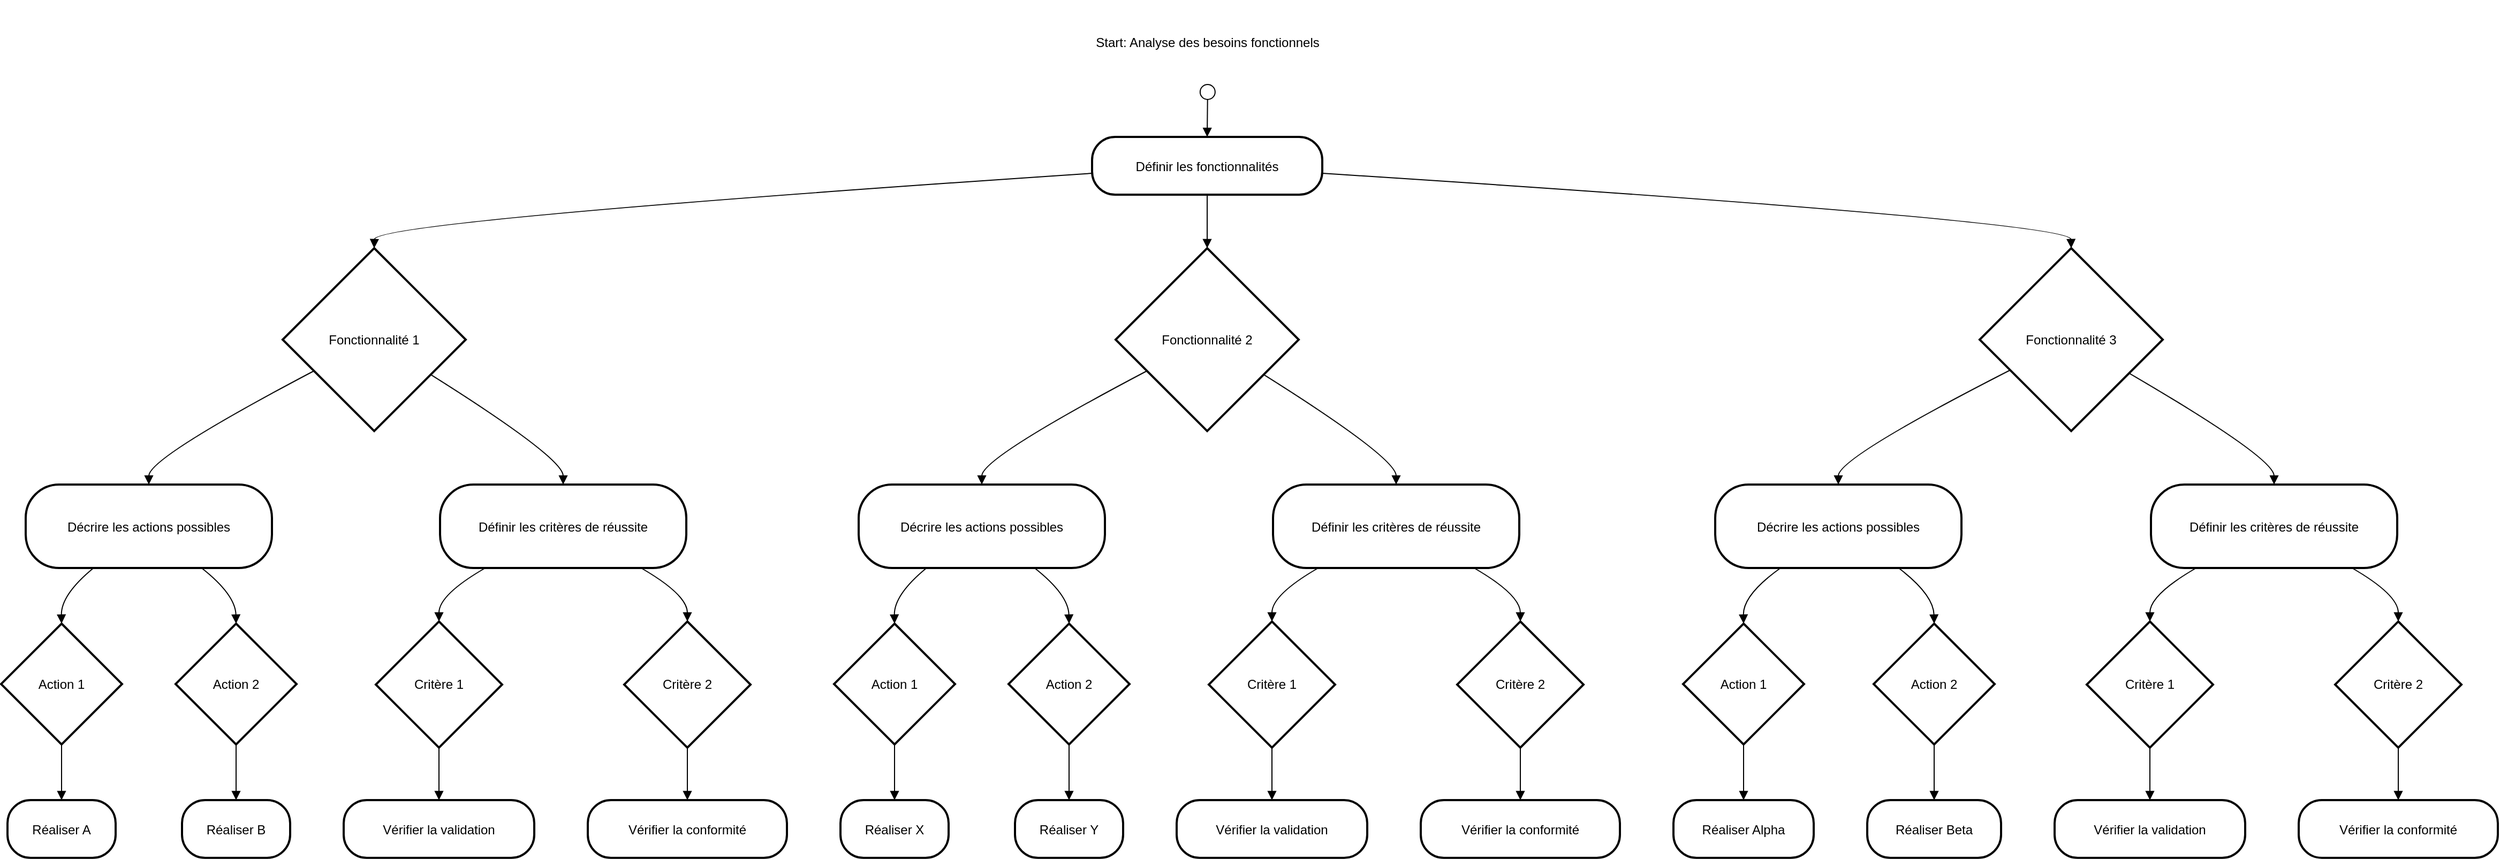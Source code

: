 <mxfile version="26.0.2">
  <diagram name="Page-1" id="yG1rlVYH2iOJjAeiIubU">
    <mxGraphModel>
      <root>
        <mxCell id="0" />
        <mxCell id="1" parent="0" />
        <mxCell id="2" value="Start: Analyse des besoins fonctionnels" style="fillColor=none;strokeColor=none;" vertex="1" parent="1">
          <mxGeometry x="1005" y="8" width="260" height="78" as="geometry" />
        </mxCell>
        <mxCell id="3" value="Définir les fonctionnalités" style="rounded=1;arcSize=40;strokeWidth=2" vertex="1" parent="1">
          <mxGeometry x="1027" y="136" width="215" height="54" as="geometry" />
        </mxCell>
        <mxCell id="4" value="Fonctionnalité 1" style="rhombus;strokeWidth=2;whiteSpace=wrap;" vertex="1" parent="1">
          <mxGeometry x="271" y="240" width="171" height="171" as="geometry" />
        </mxCell>
        <mxCell id="5" value="Décrire les actions possibles" style="rounded=1;arcSize=40;strokeWidth=2" vertex="1" parent="1">
          <mxGeometry x="31" y="461" width="230" height="78" as="geometry" />
        </mxCell>
        <mxCell id="6" value="Action 1" style="rhombus;strokeWidth=2;whiteSpace=wrap;" vertex="1" parent="1">
          <mxGeometry x="8" y="591" width="113" height="113" as="geometry" />
        </mxCell>
        <mxCell id="7" value="Réaliser A" style="rounded=1;arcSize=40;strokeWidth=2" vertex="1" parent="1">
          <mxGeometry x="14" y="756" width="101" height="54" as="geometry" />
        </mxCell>
        <mxCell id="8" value="Action 2" style="rhombus;strokeWidth=2;whiteSpace=wrap;" vertex="1" parent="1">
          <mxGeometry x="171" y="591" width="113" height="113" as="geometry" />
        </mxCell>
        <mxCell id="9" value="Réaliser B" style="rounded=1;arcSize=40;strokeWidth=2" vertex="1" parent="1">
          <mxGeometry x="177" y="756" width="101" height="54" as="geometry" />
        </mxCell>
        <mxCell id="10" value="Définir les critères de réussite" style="rounded=1;arcSize=40;strokeWidth=2" vertex="1" parent="1">
          <mxGeometry x="418" y="461" width="230" height="78" as="geometry" />
        </mxCell>
        <mxCell id="11" value="Critère 1" style="rhombus;strokeWidth=2;whiteSpace=wrap;" vertex="1" parent="1">
          <mxGeometry x="358" y="589" width="118" height="118" as="geometry" />
        </mxCell>
        <mxCell id="12" value="Vérifier la validation" style="rounded=1;arcSize=40;strokeWidth=2" vertex="1" parent="1">
          <mxGeometry x="328" y="756" width="178" height="54" as="geometry" />
        </mxCell>
        <mxCell id="13" value="Critère 2" style="rhombus;strokeWidth=2;whiteSpace=wrap;" vertex="1" parent="1">
          <mxGeometry x="590" y="589" width="118" height="118" as="geometry" />
        </mxCell>
        <mxCell id="14" value="Vérifier la conformité" style="rounded=1;arcSize=40;strokeWidth=2" vertex="1" parent="1">
          <mxGeometry x="556" y="756" width="186" height="54" as="geometry" />
        </mxCell>
        <mxCell id="15" value="Fonctionnalité 2" style="rhombus;strokeWidth=2;whiteSpace=wrap;" vertex="1" parent="1">
          <mxGeometry x="1049" y="240" width="171" height="171" as="geometry" />
        </mxCell>
        <mxCell id="16" value="Décrire les actions possibles" style="rounded=1;arcSize=40;strokeWidth=2" vertex="1" parent="1">
          <mxGeometry x="809" y="461" width="230" height="78" as="geometry" />
        </mxCell>
        <mxCell id="17" value="Action 1" style="rhombus;strokeWidth=2;whiteSpace=wrap;" vertex="1" parent="1">
          <mxGeometry x="786" y="591" width="113" height="113" as="geometry" />
        </mxCell>
        <mxCell id="18" value="Réaliser X" style="rounded=1;arcSize=40;strokeWidth=2" vertex="1" parent="1">
          <mxGeometry x="792" y="756" width="101" height="54" as="geometry" />
        </mxCell>
        <mxCell id="19" value="Action 2" style="rhombus;strokeWidth=2;whiteSpace=wrap;" vertex="1" parent="1">
          <mxGeometry x="949" y="591" width="113" height="113" as="geometry" />
        </mxCell>
        <mxCell id="20" value="Réaliser Y" style="rounded=1;arcSize=40;strokeWidth=2" vertex="1" parent="1">
          <mxGeometry x="955" y="756" width="101" height="54" as="geometry" />
        </mxCell>
        <mxCell id="21" value="Définir les critères de réussite" style="rounded=1;arcSize=40;strokeWidth=2" vertex="1" parent="1">
          <mxGeometry x="1196" y="461" width="230" height="78" as="geometry" />
        </mxCell>
        <mxCell id="22" value="Critère 1" style="rhombus;strokeWidth=2;whiteSpace=wrap;" vertex="1" parent="1">
          <mxGeometry x="1136" y="589" width="118" height="118" as="geometry" />
        </mxCell>
        <mxCell id="23" value="Vérifier la validation" style="rounded=1;arcSize=40;strokeWidth=2" vertex="1" parent="1">
          <mxGeometry x="1106" y="756" width="178" height="54" as="geometry" />
        </mxCell>
        <mxCell id="24" value="Critère 2" style="rhombus;strokeWidth=2;whiteSpace=wrap;" vertex="1" parent="1">
          <mxGeometry x="1368" y="589" width="118" height="118" as="geometry" />
        </mxCell>
        <mxCell id="25" value="Vérifier la conformité" style="rounded=1;arcSize=40;strokeWidth=2" vertex="1" parent="1">
          <mxGeometry x="1334" y="756" width="186" height="54" as="geometry" />
        </mxCell>
        <mxCell id="26" value="Fonctionnalité 3" style="rhombus;strokeWidth=2;whiteSpace=wrap;" vertex="1" parent="1">
          <mxGeometry x="1856" y="240" width="171" height="171" as="geometry" />
        </mxCell>
        <mxCell id="27" value="Décrire les actions possibles" style="rounded=1;arcSize=40;strokeWidth=2" vertex="1" parent="1">
          <mxGeometry x="1609" y="461" width="230" height="78" as="geometry" />
        </mxCell>
        <mxCell id="28" value="Action 1" style="rhombus;strokeWidth=2;whiteSpace=wrap;" vertex="1" parent="1">
          <mxGeometry x="1579" y="591" width="113" height="113" as="geometry" />
        </mxCell>
        <mxCell id="29" value="Réaliser Alpha" style="rounded=1;arcSize=40;strokeWidth=2" vertex="1" parent="1">
          <mxGeometry x="1570" y="756" width="131" height="54" as="geometry" />
        </mxCell>
        <mxCell id="30" value="Action 2" style="rhombus;strokeWidth=2;whiteSpace=wrap;" vertex="1" parent="1">
          <mxGeometry x="1757" y="591" width="113" height="113" as="geometry" />
        </mxCell>
        <mxCell id="31" value="Réaliser Beta" style="rounded=1;arcSize=40;strokeWidth=2" vertex="1" parent="1">
          <mxGeometry x="1751" y="756" width="125" height="54" as="geometry" />
        </mxCell>
        <mxCell id="32" value="Définir les critères de réussite" style="rounded=1;arcSize=40;strokeWidth=2" vertex="1" parent="1">
          <mxGeometry x="2016" y="461" width="230" height="78" as="geometry" />
        </mxCell>
        <mxCell id="33" value="Critère 1" style="rhombus;strokeWidth=2;whiteSpace=wrap;" vertex="1" parent="1">
          <mxGeometry x="1956" y="589" width="118" height="118" as="geometry" />
        </mxCell>
        <mxCell id="34" value="Vérifier la validation" style="rounded=1;arcSize=40;strokeWidth=2" vertex="1" parent="1">
          <mxGeometry x="1926" y="756" width="178" height="54" as="geometry" />
        </mxCell>
        <mxCell id="35" value="Critère 2" style="rhombus;strokeWidth=2;whiteSpace=wrap;" vertex="1" parent="1">
          <mxGeometry x="2188" y="589" width="118" height="118" as="geometry" />
        </mxCell>
        <mxCell id="36" value="Vérifier la conformité" style="rounded=1;arcSize=40;strokeWidth=2" vertex="1" parent="1">
          <mxGeometry x="2154" y="756" width="186" height="54" as="geometry" />
        </mxCell>
        <mxCell id="37" value="" style="curved=1;startArrow=circle;startFill=0;endArrow=block;exitX=0.5;exitY=1;entryX=0.5;entryY=0;" edge="1" parent="1" source="2" target="3">
          <mxGeometry relative="1" as="geometry">
            <Array as="points" />
          </mxGeometry>
        </mxCell>
        <mxCell id="38" value="" style="curved=1;startArrow=none;endArrow=block;exitX=0;exitY=0.63;entryX=0.5;entryY=0;" edge="1" parent="1" source="3" target="4">
          <mxGeometry relative="1" as="geometry">
            <Array as="points">
              <mxPoint x="357" y="215" />
            </Array>
          </mxGeometry>
        </mxCell>
        <mxCell id="39" value="" style="curved=1;startArrow=none;endArrow=block;exitX=0;exitY=0.76;entryX=0.5;entryY=-0.01;" edge="1" parent="1" source="4" target="5">
          <mxGeometry relative="1" as="geometry">
            <Array as="points">
              <mxPoint x="146" y="436" />
            </Array>
          </mxGeometry>
        </mxCell>
        <mxCell id="40" value="" style="curved=1;startArrow=none;endArrow=block;exitX=0.28;exitY=0.99;entryX=0.5;entryY=0;" edge="1" parent="1" source="5" target="6">
          <mxGeometry relative="1" as="geometry">
            <Array as="points">
              <mxPoint x="64" y="564" />
            </Array>
          </mxGeometry>
        </mxCell>
        <mxCell id="41" value="" style="curved=1;startArrow=none;endArrow=block;exitX=0.5;exitY=1;entryX=0.5;entryY=0;" edge="1" parent="1" source="6" target="7">
          <mxGeometry relative="1" as="geometry">
            <Array as="points" />
          </mxGeometry>
        </mxCell>
        <mxCell id="42" value="" style="curved=1;startArrow=none;endArrow=block;exitX=0.71;exitY=0.99;entryX=0.5;entryY=0;" edge="1" parent="1" source="5" target="8">
          <mxGeometry relative="1" as="geometry">
            <Array as="points">
              <mxPoint x="227" y="564" />
            </Array>
          </mxGeometry>
        </mxCell>
        <mxCell id="43" value="" style="curved=1;startArrow=none;endArrow=block;exitX=0.5;exitY=1;entryX=0.5;entryY=0;" edge="1" parent="1" source="8" target="9">
          <mxGeometry relative="1" as="geometry">
            <Array as="points" />
          </mxGeometry>
        </mxCell>
        <mxCell id="44" value="" style="curved=1;startArrow=none;endArrow=block;exitX=1;exitY=0.81;entryX=0.5;entryY=-0.01;" edge="1" parent="1" source="4" target="10">
          <mxGeometry relative="1" as="geometry">
            <Array as="points">
              <mxPoint x="533" y="436" />
            </Array>
          </mxGeometry>
        </mxCell>
        <mxCell id="45" value="" style="curved=1;startArrow=none;endArrow=block;exitX=0.19;exitY=0.99;entryX=0.5;entryY=0;" edge="1" parent="1" source="10" target="11">
          <mxGeometry relative="1" as="geometry">
            <Array as="points">
              <mxPoint x="417" y="564" />
            </Array>
          </mxGeometry>
        </mxCell>
        <mxCell id="46" value="" style="curved=1;startArrow=none;endArrow=block;exitX=0.5;exitY=0.99;entryX=0.5;entryY=0;" edge="1" parent="1" source="11" target="12">
          <mxGeometry relative="1" as="geometry">
            <Array as="points" />
          </mxGeometry>
        </mxCell>
        <mxCell id="47" value="" style="curved=1;startArrow=none;endArrow=block;exitX=0.81;exitY=0.99;entryX=0.5;entryY=0;" edge="1" parent="1" source="10" target="13">
          <mxGeometry relative="1" as="geometry">
            <Array as="points">
              <mxPoint x="649" y="564" />
            </Array>
          </mxGeometry>
        </mxCell>
        <mxCell id="48" value="" style="curved=1;startArrow=none;endArrow=block;exitX=0.5;exitY=0.99;entryX=0.5;entryY=0;" edge="1" parent="1" source="13" target="14">
          <mxGeometry relative="1" as="geometry">
            <Array as="points" />
          </mxGeometry>
        </mxCell>
        <mxCell id="49" value="" style="curved=1;startArrow=none;endArrow=block;exitX=0.5;exitY=1;entryX=0.5;entryY=0;" edge="1" parent="1" source="3" target="15">
          <mxGeometry relative="1" as="geometry">
            <Array as="points" />
          </mxGeometry>
        </mxCell>
        <mxCell id="50" value="" style="curved=1;startArrow=none;endArrow=block;exitX=0;exitY=0.76;entryX=0.5;entryY=-0.01;" edge="1" parent="1" source="15" target="16">
          <mxGeometry relative="1" as="geometry">
            <Array as="points">
              <mxPoint x="924" y="436" />
            </Array>
          </mxGeometry>
        </mxCell>
        <mxCell id="51" value="" style="curved=1;startArrow=none;endArrow=block;exitX=0.28;exitY=0.99;entryX=0.5;entryY=0;" edge="1" parent="1" source="16" target="17">
          <mxGeometry relative="1" as="geometry">
            <Array as="points">
              <mxPoint x="842" y="564" />
            </Array>
          </mxGeometry>
        </mxCell>
        <mxCell id="52" value="" style="curved=1;startArrow=none;endArrow=block;exitX=0.5;exitY=1;entryX=0.5;entryY=0;" edge="1" parent="1" source="17" target="18">
          <mxGeometry relative="1" as="geometry">
            <Array as="points" />
          </mxGeometry>
        </mxCell>
        <mxCell id="53" value="" style="curved=1;startArrow=none;endArrow=block;exitX=0.71;exitY=0.99;entryX=0.5;entryY=0;" edge="1" parent="1" source="16" target="19">
          <mxGeometry relative="1" as="geometry">
            <Array as="points">
              <mxPoint x="1005" y="564" />
            </Array>
          </mxGeometry>
        </mxCell>
        <mxCell id="54" value="" style="curved=1;startArrow=none;endArrow=block;exitX=0.5;exitY=1;entryX=0.5;entryY=0;" edge="1" parent="1" source="19" target="20">
          <mxGeometry relative="1" as="geometry">
            <Array as="points" />
          </mxGeometry>
        </mxCell>
        <mxCell id="55" value="" style="curved=1;startArrow=none;endArrow=block;exitX=1;exitY=0.81;entryX=0.5;entryY=-0.01;" edge="1" parent="1" source="15" target="21">
          <mxGeometry relative="1" as="geometry">
            <Array as="points">
              <mxPoint x="1311" y="436" />
            </Array>
          </mxGeometry>
        </mxCell>
        <mxCell id="56" value="" style="curved=1;startArrow=none;endArrow=block;exitX=0.19;exitY=0.99;entryX=0.5;entryY=0;" edge="1" parent="1" source="21" target="22">
          <mxGeometry relative="1" as="geometry">
            <Array as="points">
              <mxPoint x="1195" y="564" />
            </Array>
          </mxGeometry>
        </mxCell>
        <mxCell id="57" value="" style="curved=1;startArrow=none;endArrow=block;exitX=0.5;exitY=0.99;entryX=0.5;entryY=0;" edge="1" parent="1" source="22" target="23">
          <mxGeometry relative="1" as="geometry">
            <Array as="points" />
          </mxGeometry>
        </mxCell>
        <mxCell id="58" value="" style="curved=1;startArrow=none;endArrow=block;exitX=0.81;exitY=0.99;entryX=0.5;entryY=0;" edge="1" parent="1" source="21" target="24">
          <mxGeometry relative="1" as="geometry">
            <Array as="points">
              <mxPoint x="1427" y="564" />
            </Array>
          </mxGeometry>
        </mxCell>
        <mxCell id="59" value="" style="curved=1;startArrow=none;endArrow=block;exitX=0.5;exitY=0.99;entryX=0.5;entryY=0;" edge="1" parent="1" source="24" target="25">
          <mxGeometry relative="1" as="geometry">
            <Array as="points" />
          </mxGeometry>
        </mxCell>
        <mxCell id="60" value="" style="curved=1;startArrow=none;endArrow=block;exitX=1;exitY=0.63;entryX=0.5;entryY=0;" edge="1" parent="1" source="3" target="26">
          <mxGeometry relative="1" as="geometry">
            <Array as="points">
              <mxPoint x="1941" y="215" />
            </Array>
          </mxGeometry>
        </mxCell>
        <mxCell id="61" value="" style="curved=1;startArrow=none;endArrow=block;exitX=0;exitY=0.75;entryX=0.5;entryY=-0.01;" edge="1" parent="1" source="26" target="27">
          <mxGeometry relative="1" as="geometry">
            <Array as="points">
              <mxPoint x="1724" y="436" />
            </Array>
          </mxGeometry>
        </mxCell>
        <mxCell id="62" value="" style="curved=1;startArrow=none;endArrow=block;exitX=0.27;exitY=0.99;entryX=0.5;entryY=0;" edge="1" parent="1" source="27" target="28">
          <mxGeometry relative="1" as="geometry">
            <Array as="points">
              <mxPoint x="1635" y="564" />
            </Array>
          </mxGeometry>
        </mxCell>
        <mxCell id="63" value="" style="curved=1;startArrow=none;endArrow=block;exitX=0.5;exitY=1;entryX=0.5;entryY=0;" edge="1" parent="1" source="28" target="29">
          <mxGeometry relative="1" as="geometry">
            <Array as="points" />
          </mxGeometry>
        </mxCell>
        <mxCell id="64" value="" style="curved=1;startArrow=none;endArrow=block;exitX=0.74;exitY=0.99;entryX=0.5;entryY=0;" edge="1" parent="1" source="27" target="30">
          <mxGeometry relative="1" as="geometry">
            <Array as="points">
              <mxPoint x="1813" y="564" />
            </Array>
          </mxGeometry>
        </mxCell>
        <mxCell id="65" value="" style="curved=1;startArrow=none;endArrow=block;exitX=0.5;exitY=1;entryX=0.5;entryY=0;" edge="1" parent="1" source="30" target="31">
          <mxGeometry relative="1" as="geometry">
            <Array as="points" />
          </mxGeometry>
        </mxCell>
        <mxCell id="66" value="" style="curved=1;startArrow=none;endArrow=block;exitX=1;exitY=0.79;entryX=0.5;entryY=-0.01;" edge="1" parent="1" source="26" target="32">
          <mxGeometry relative="1" as="geometry">
            <Array as="points">
              <mxPoint x="2131" y="436" />
            </Array>
          </mxGeometry>
        </mxCell>
        <mxCell id="67" value="" style="curved=1;startArrow=none;endArrow=block;exitX=0.19;exitY=0.99;entryX=0.5;entryY=0;" edge="1" parent="1" source="32" target="33">
          <mxGeometry relative="1" as="geometry">
            <Array as="points">
              <mxPoint x="2015" y="564" />
            </Array>
          </mxGeometry>
        </mxCell>
        <mxCell id="68" value="" style="curved=1;startArrow=none;endArrow=block;exitX=0.5;exitY=0.99;entryX=0.5;entryY=0;" edge="1" parent="1" source="33" target="34">
          <mxGeometry relative="1" as="geometry">
            <Array as="points" />
          </mxGeometry>
        </mxCell>
        <mxCell id="69" value="" style="curved=1;startArrow=none;endArrow=block;exitX=0.81;exitY=0.99;entryX=0.5;entryY=0;" edge="1" parent="1" source="32" target="35">
          <mxGeometry relative="1" as="geometry">
            <Array as="points">
              <mxPoint x="2247" y="564" />
            </Array>
          </mxGeometry>
        </mxCell>
        <mxCell id="70" value="" style="curved=1;startArrow=none;endArrow=block;exitX=0.5;exitY=0.99;entryX=0.5;entryY=0;" edge="1" parent="1" source="35" target="36">
          <mxGeometry relative="1" as="geometry">
            <Array as="points" />
          </mxGeometry>
        </mxCell>
      </root>
    </mxGraphModel>
  </diagram>
</mxfile>

